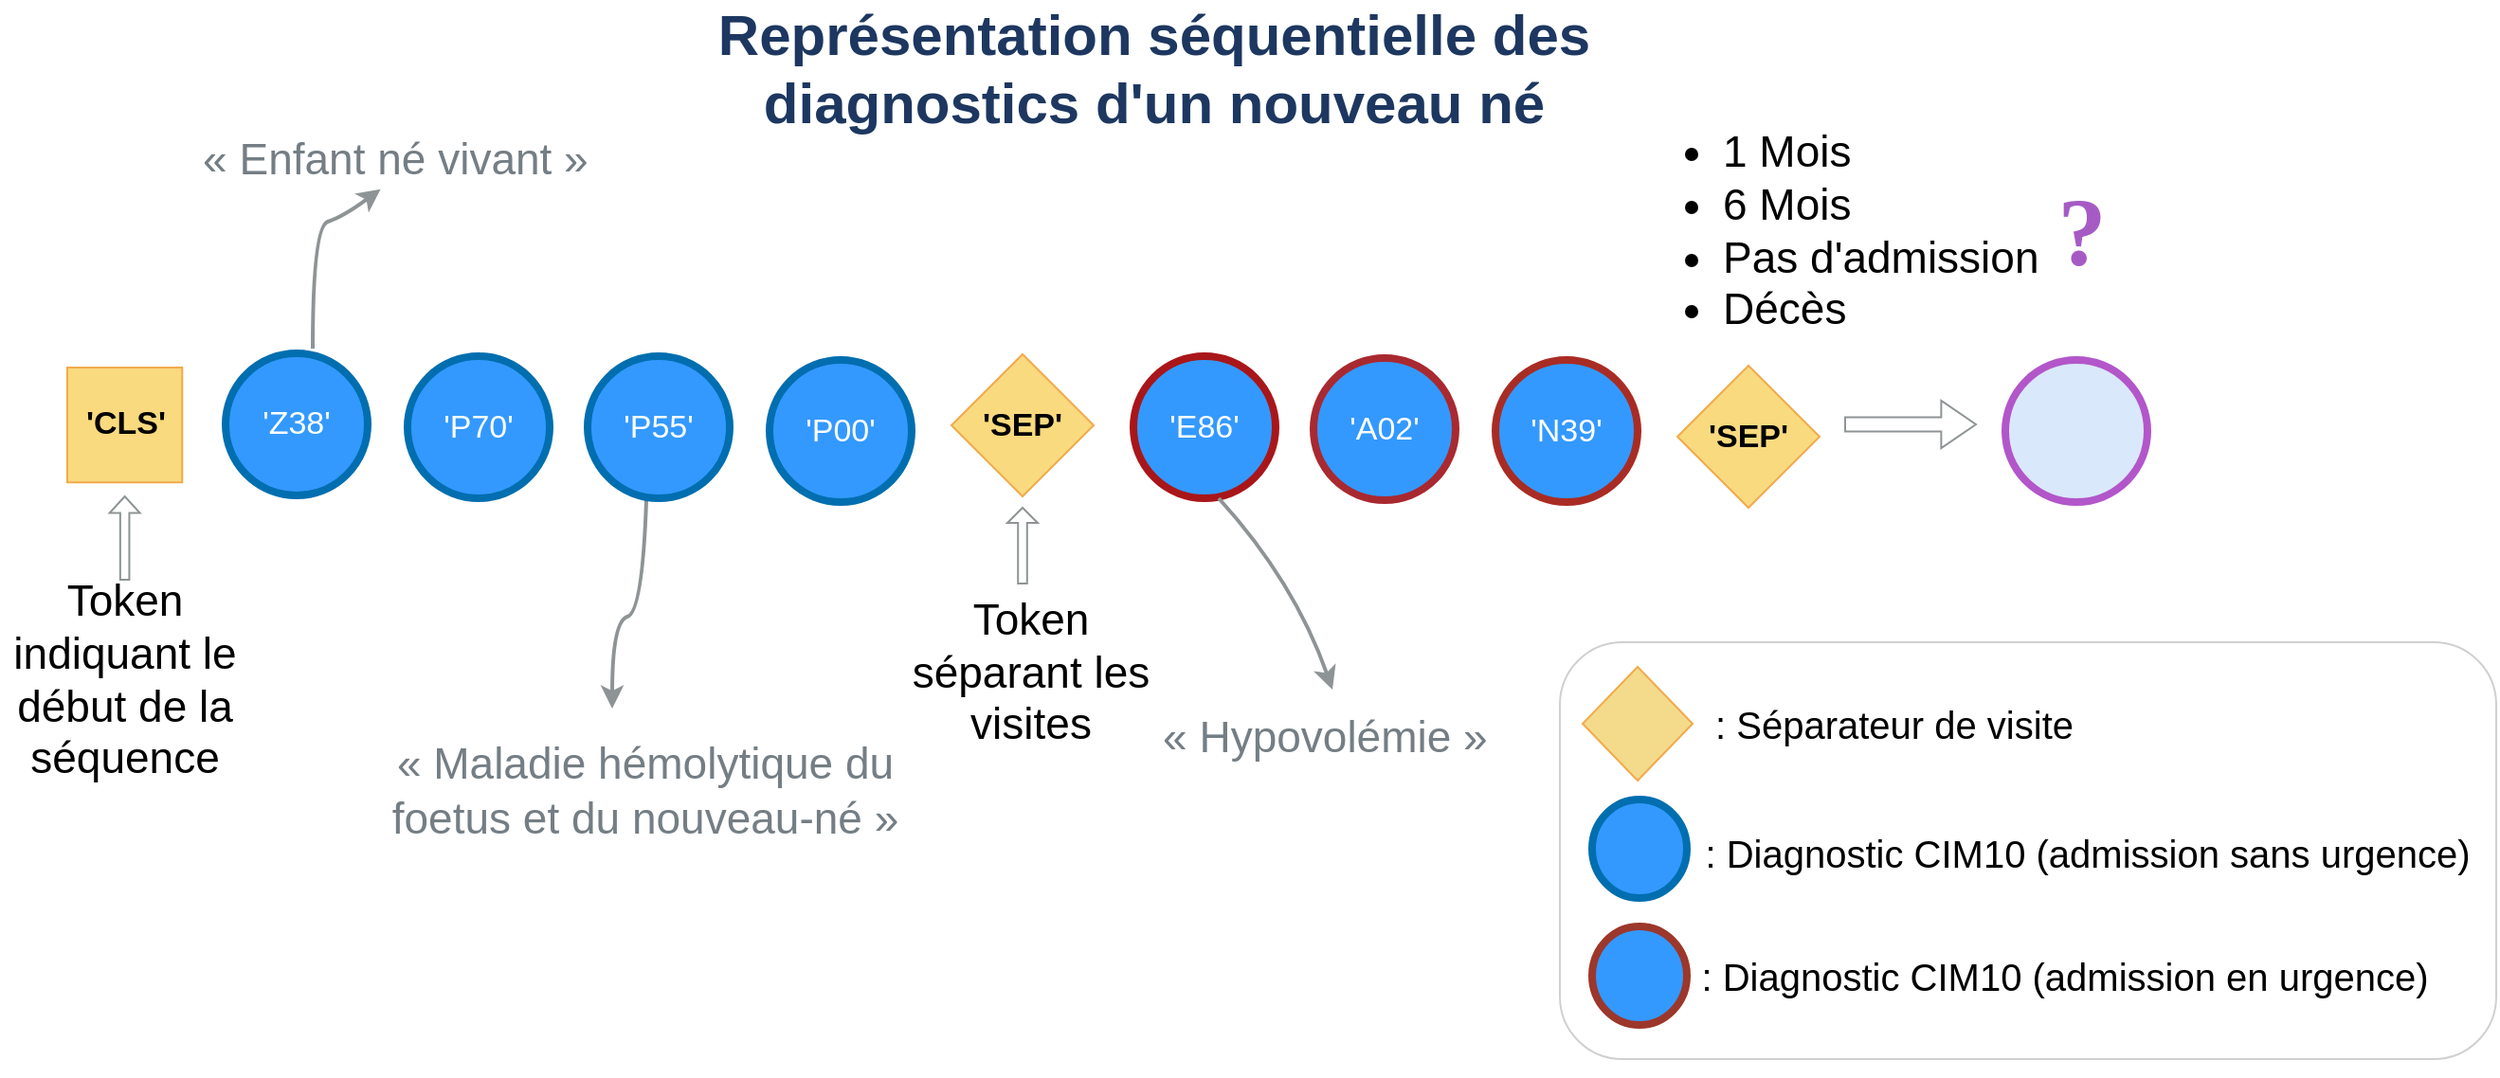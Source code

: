 <mxfile version="27.0.2">
  <diagram name="Page-1" id="4F-CxtZxwAVtAaBu6MW3">
    <mxGraphModel dx="628" dy="954" grid="1" gridSize="10" guides="1" tooltips="1" connect="1" arrows="1" fold="1" page="1" pageScale="1" pageWidth="827" pageHeight="1169" math="0" shadow="0">
      <root>
        <mxCell id="0" />
        <mxCell id="1" parent="0" />
        <mxCell id="r7YeVfHPNkTqQem7HZXz-27" value="&lt;div style=&quot;font-size: 27px;&quot;&gt;&lt;br&gt;&lt;/div&gt;" style="text;html=1;align=center;verticalAlign=middle;resizable=0;points=[];autosize=1;strokeColor=none;fillColor=none;fontSize=26;fontFamily=Arial;" parent="1" vertex="1">
          <mxGeometry x="2220" y="750" width="20" height="50" as="geometry" />
        </mxCell>
        <mxCell id="r7YeVfHPNkTqQem7HZXz-30" value="&lt;font style=&quot;font-size: 23px;&quot;&gt;&amp;nbsp;« Enfant né vivant »&lt;font&gt;&lt;br&gt;&lt;/font&gt;&lt;/font&gt;" style="text;html=1;align=center;verticalAlign=middle;resizable=0;points=[];autosize=1;strokeColor=none;fillColor=none;fontColor=light-dark(#747e84, #ededed);fontSize=22;fontFamily=Arial;" parent="1" vertex="1">
          <mxGeometry x="1717" y="720" width="230" height="40" as="geometry" />
        </mxCell>
        <mxCell id="r7YeVfHPNkTqQem7HZXz-35" value="&lt;h1&gt;&lt;font style=&quot;font-size: 23px;&quot;&gt;&lt;span&gt;&lt;span style=&quot;font-weight: normal;&quot;&gt;« Maladie hémolytique du foetus et du nouveau-né »&lt;/span&gt;&lt;/span&gt;&lt;font&gt;&lt;font&gt;&lt;br&gt;&lt;/font&gt;&lt;/font&gt;&lt;/font&gt;&lt;/h1&gt;" style="text;html=1;strokeColor=none;fillColor=none;align=center;verticalAlign=middle;whiteSpace=wrap;rounded=0;fontSize=12;fontColor=light-dark(#747e84, #ededed);fontFamily=Arial;" parent="1" vertex="1">
          <mxGeometry x="1825" y="1049" width="285" height="48" as="geometry" />
        </mxCell>
        <mxCell id="r7YeVfHPNkTqQem7HZXz-37" value="" style="curved=1;endArrow=classic;html=1;rounded=0;strokeWidth=2;strokeColor=light-dark(#8e9495, #ededed);fontFamily=Arial;" parent="1" edge="1">
          <mxGeometry width="50" height="50" relative="1" as="geometry">
            <mxPoint x="1968" y="920" as="sourcePoint" />
            <mxPoint x="1950" y="1030" as="targetPoint" />
            <Array as="points">
              <mxPoint x="1966" y="979" />
              <mxPoint x="1950" y="984" />
            </Array>
          </mxGeometry>
        </mxCell>
        <mxCell id="r7YeVfHPNkTqQem7HZXz-48" value="&lt;font style=&quot;font-size: 23px;&quot;&gt;&lt;font&gt;Token indiquant le début de la séquence&lt;/font&gt;&lt;/font&gt;" style="text;html=1;strokeColor=none;fillColor=none;align=center;verticalAlign=middle;whiteSpace=wrap;rounded=0;fontSize=21;fontFamily=Arial;" parent="1" vertex="1">
          <mxGeometry x="1627.82" y="1000" width="130" height="30" as="geometry" />
        </mxCell>
        <mxCell id="r7YeVfHPNkTqQem7HZXz-54" value="" style="shape=singleArrow;whiteSpace=wrap;html=1;rotation=-90;strokeColor=light-dark(#8e9495, #ededed);fontFamily=Arial;" parent="1" vertex="1">
          <mxGeometry x="1670.82" y="932" width="44" height="16" as="geometry" />
        </mxCell>
        <mxCell id="r7YeVfHPNkTqQem7HZXz-15" value="&lt;font color=&quot;#ffffff&quot;&gt;&#39;P55&#39;&lt;/font&gt;" style="ellipse;whiteSpace=wrap;html=1;fillColor=#3399FF;flipH=1;strokeColor=#006EAF;movable=1;resizable=1;rotatable=1;deletable=1;editable=1;locked=0;connectable=1;strokeWidth=4;fontSize=17;fontFamily=Arial;" parent="1" vertex="1">
          <mxGeometry x="1937" y="844" width="75" height="75" as="geometry" />
        </mxCell>
        <mxCell id="r7YeVfHPNkTqQem7HZXz-16" value="&lt;font&gt;&#39;&lt;/font&gt;&lt;font&gt;Z38&lt;/font&gt;&lt;font&gt;&#39;&lt;/font&gt;" style="ellipse;whiteSpace=wrap;html=1;fillColor=#3399FF;flipH=1;strokeColor=#006EAF;fontColor=#ffffff;movable=1;resizable=1;rotatable=1;deletable=1;editable=1;locked=0;connectable=1;strokeWidth=4;fontSize=17;fontFamily=Arial;" parent="1" vertex="1">
          <mxGeometry x="1746" y="842.5" width="75" height="75" as="geometry" />
        </mxCell>
        <mxCell id="r7YeVfHPNkTqQem7HZXz-17" value="&lt;font color=&quot;#ffffff&quot;&gt;&#39;P70&#39;&lt;/font&gt;" style="ellipse;whiteSpace=wrap;html=1;fillColor=#3399FF;flipH=1;strokeColor=#006EAF;movable=1;resizable=1;rotatable=1;deletable=1;editable=1;locked=0;connectable=1;strokeWidth=4;fontSize=17;fontFamily=Arial;" parent="1" vertex="1">
          <mxGeometry x="1842" y="844" width="75" height="75" as="geometry" />
        </mxCell>
        <mxCell id="r7YeVfHPNkTqQem7HZXz-18" value="&lt;font color=&quot;#ffffff&quot;&gt;&#39;P00&#39;&lt;/font&gt;" style="ellipse;whiteSpace=wrap;html=1;fillColor=#3399FF;flipH=1;strokeColor=#006EAF;movable=1;resizable=1;rotatable=1;deletable=1;editable=1;locked=0;connectable=1;strokeWidth=4;fontSize=17;fontFamily=Arial;" parent="1" vertex="1">
          <mxGeometry x="2033" y="846" width="75" height="75" as="geometry" />
        </mxCell>
        <mxCell id="r7YeVfHPNkTqQem7HZXz-19" value="&lt;b&gt;&lt;font&gt;&#39;SEP&#39;&lt;/font&gt;&lt;/b&gt;" style="rhombus;whiteSpace=wrap;html=1;flipH=1;direction=north;fillColor=light-dark(#f9da7f, #281d00);strokeColor=light-dark(#f2aa4c, #6d5100);movable=1;resizable=1;rotatable=1;deletable=1;editable=1;locked=0;connectable=1;fontSize=17;fontFamily=Arial;" parent="1" vertex="1">
          <mxGeometry x="2129" y="843" width="75" height="75" as="geometry" />
        </mxCell>
        <mxCell id="r7YeVfHPNkTqQem7HZXz-20" value="&lt;font color=&quot;#ffffff&quot;&gt;&#39;E86&#39;&lt;/font&gt;" style="ellipse;whiteSpace=wrap;html=1;fillColor=#3399FF;flipH=1;strokeColor=light-dark(#a9161a, #51afe7);movable=1;resizable=1;rotatable=1;deletable=1;editable=1;locked=0;connectable=1;strokeWidth=4;fontSize=17;fontFamily=Arial;" parent="1" vertex="1">
          <mxGeometry x="2225" y="844" width="75" height="75" as="geometry" />
        </mxCell>
        <mxCell id="r7YeVfHPNkTqQem7HZXz-21" value="&lt;font color=&quot;#ffffff&quot;&gt;&#39;A02&#39;&lt;/font&gt;" style="ellipse;whiteSpace=wrap;html=1;fillColor=#3399FF;flipH=1;strokeColor=light-dark(#a92930, #51afe7);movable=1;resizable=1;rotatable=1;deletable=1;editable=1;locked=0;connectable=1;strokeWidth=4;fontSize=17;fontFamily=Arial;" parent="1" vertex="1">
          <mxGeometry x="2320" y="845" width="75" height="75" as="geometry" />
        </mxCell>
        <mxCell id="r7YeVfHPNkTqQem7HZXz-22" value="&lt;font color=&quot;#ffffff&quot;&gt;&#39;N39&#39;&lt;/font&gt;" style="ellipse;whiteSpace=wrap;html=1;fillColor=#3399FF;flipH=1;strokeColor=light-dark(#a92c24, #51afe7);movable=1;resizable=1;rotatable=1;deletable=1;editable=1;locked=0;connectable=1;strokeWidth=4;fontSize=17;fontFamily=Arial;" parent="1" vertex="1">
          <mxGeometry x="2416" y="846" width="75" height="75" as="geometry" />
        </mxCell>
        <mxCell id="r7YeVfHPNkTqQem7HZXz-23" value="&lt;b&gt;&lt;font&gt;&#39;SEP&#39;&lt;/font&gt;&lt;/b&gt;" style="rhombus;whiteSpace=wrap;html=1;flipH=1;fillColor=light-dark(#f9da7f, #281d00);strokeColor=light-dark(#f2aa4c, #6d5100);movable=1;resizable=1;rotatable=1;deletable=1;editable=1;locked=0;connectable=1;fontSize=17;fontFamily=Arial;" parent="1" vertex="1">
          <mxGeometry x="2512" y="849" width="75" height="75" as="geometry" />
        </mxCell>
        <mxCell id="r7YeVfHPNkTqQem7HZXz-24" value="" style="ellipse;whiteSpace=wrap;html=1;fillColor=#dae8fc;flipH=1;strokeColor=light-dark(#b256ca, #5c79a3);movable=1;resizable=1;rotatable=1;deletable=1;editable=1;locked=0;connectable=1;strokeWidth=4;fontFamily=Arial;" parent="1" vertex="1">
          <mxGeometry x="2685" y="846" width="75" height="75" as="geometry" />
        </mxCell>
        <mxCell id="r7YeVfHPNkTqQem7HZXz-25" value="&lt;b&gt;&lt;font&gt;&#39;CLS&#39;&lt;/font&gt;&lt;/b&gt;" style="whiteSpace=wrap;html=1;aspect=fixed;direction=east;flipH=1;flipV=1;strokeColor=light-dark(#f2aa4c, #6d5100);fillColor=light-dark(#f9da7f, #281d00);movable=1;resizable=1;rotatable=1;deletable=1;editable=1;locked=0;connectable=1;fontSize=17;fontFamily=Arial;" parent="1" vertex="1">
          <mxGeometry x="1662.5" y="850" width="60.63" height="60.63" as="geometry" />
        </mxCell>
        <mxCell id="r7YeVfHPNkTqQem7HZXz-57" value="&lt;font&gt;&lt;font&gt;Token séparant les visites&lt;/font&gt;&lt;/font&gt;&lt;u&gt;&lt;font&gt;&lt;font&gt;&lt;br&gt;&lt;/font&gt;&lt;/font&gt;&lt;/u&gt;" style="text;html=1;strokeColor=none;fillColor=none;align=center;verticalAlign=middle;whiteSpace=wrap;rounded=0;fontSize=23;fontFamily=Arial;" parent="1" vertex="1">
          <mxGeometry x="2092" y="972" width="158" height="78" as="geometry" />
        </mxCell>
        <mxCell id="r7YeVfHPNkTqQem7HZXz-59" value="" style="shape=singleArrow;whiteSpace=wrap;html=1;direction=north;strokeColor=light-dark(#8e9495, #ededed);fontFamily=Arial;" parent="1" vertex="1">
          <mxGeometry x="2158.5" y="924" width="16" height="40" as="geometry" />
        </mxCell>
        <mxCell id="r7YeVfHPNkTqQem7HZXz-64" value="&lt;h1&gt;&lt;font style=&quot;font-size: 23px;&quot;&gt;&amp;nbsp;&lt;font&gt;&lt;font&gt;&lt;span style=&quot;font-weight: normal;&quot;&gt;« Hypovolémie »&lt;/span&gt;&lt;/font&gt;&lt;/font&gt;&lt;font&gt;&lt;font&gt;&lt;br&gt;&lt;/font&gt;&lt;/font&gt;&lt;/font&gt;&lt;/h1&gt;" style="text;html=1;strokeColor=none;fillColor=none;align=center;verticalAlign=middle;whiteSpace=wrap;rounded=0;fontSize=12;fontColor=light-dark(#747e84, #ededed);fontFamily=Arial;" parent="1" vertex="1">
          <mxGeometry x="2220" y="1030" width="206" height="30" as="geometry" />
        </mxCell>
        <mxCell id="r7YeVfHPNkTqQem7HZXz-65" value="" style="curved=1;endArrow=classic;html=1;rounded=0;strokeWidth=2;strokeColor=light-dark(#8e9495, #ededed);fontFamily=Arial;" parent="1" edge="1">
          <mxGeometry width="50" height="50" relative="1" as="geometry">
            <mxPoint x="2270" y="919" as="sourcePoint" />
            <mxPoint x="2330" y="1020" as="targetPoint" />
            <Array as="points">
              <mxPoint x="2310" y="963" />
            </Array>
          </mxGeometry>
        </mxCell>
        <mxCell id="5yqGZo9LkGYmuH6p14GC-2" value="&lt;div style=&quot;font-size: 27px;&quot;&gt;&lt;font style=&quot;font-size: 30px; color: light-dark(rgb(29, 55, 96), rgb(237, 237, 237));&quot;&gt;&lt;b&gt;Représentation séquentielle des diagnostics d&#39;un nouveau né&lt;/b&gt;&lt;/font&gt;&lt;/div&gt;" style="text;html=1;align=center;verticalAlign=middle;whiteSpace=wrap;rounded=0;fontFamily=Arial;" parent="1" vertex="1">
          <mxGeometry x="1956" y="692" width="560" as="geometry" />
        </mxCell>
        <mxCell id="5yqGZo9LkGYmuH6p14GC-3" value="" style="rounded=1;whiteSpace=wrap;html=1;strokeColor=light-dark(#d0d0d0, #ededed);fontFamily=Arial;" parent="1" vertex="1">
          <mxGeometry x="2450" y="995" width="494" height="220" as="geometry" />
        </mxCell>
        <mxCell id="5yqGZo9LkGYmuH6p14GC-5" value="" style="rhombus;whiteSpace=wrap;html=1;flipH=1;fillColor=light-dark(#f4db8b, #281d00);strokeColor=light-dark(#f2aa4c, #6d5100);movable=1;resizable=1;rotatable=1;deletable=1;editable=1;locked=0;connectable=1;fontFamily=Arial;" parent="1" vertex="1">
          <mxGeometry x="2462" y="1008" width="58" height="60" as="geometry" />
        </mxCell>
        <mxCell id="5yqGZo9LkGYmuH6p14GC-6" value="&lt;div&gt;&lt;br&gt;&lt;/div&gt;&lt;div&gt;&lt;br&gt;&lt;/div&gt;" style="ellipse;whiteSpace=wrap;html=1;fillColor=#3399FF;flipH=1;strokeColor=#006EAF;movable=1;resizable=1;rotatable=1;deletable=1;editable=1;locked=0;connectable=1;strokeWidth=4;fontFamily=Arial;" parent="1" vertex="1">
          <mxGeometry x="2467" y="1078" width="50" height="52" as="geometry" />
        </mxCell>
        <mxCell id="5yqGZo9LkGYmuH6p14GC-7" value="&lt;font style=&quot;font-size: 20px;&quot;&gt;: Diagnostic CIM10 (admission sans urgence)&lt;/font&gt;" style="text;html=1;align=center;verticalAlign=middle;resizable=0;points=[];autosize=1;strokeColor=none;fillColor=none;fontFamily=Arial;" parent="1" vertex="1">
          <mxGeometry x="2513" y="1086" width="430" height="40" as="geometry" />
        </mxCell>
        <mxCell id="5yqGZo9LkGYmuH6p14GC-8" value="&lt;font style=&quot;font-size: 20px;&quot;&gt;: Séparateur de visite&lt;/font&gt;" style="text;html=1;align=center;verticalAlign=middle;resizable=0;points=[];autosize=1;strokeColor=none;fillColor=none;fontFamily=Arial;" parent="1" vertex="1">
          <mxGeometry x="2521" y="1018" width="210" height="40" as="geometry" />
        </mxCell>
        <mxCell id="5yqGZo9LkGYmuH6p14GC-11" value="" style="curved=1;endArrow=classic;html=1;rounded=0;entryX=0.48;entryY=1.096;entryDx=0;entryDy=0;entryPerimeter=0;strokeWidth=2;strokeColor=light-dark(#8e9495, #ededed);fontFamily=Arial;" parent="1" edge="1">
          <mxGeometry width="50" height="50" relative="1" as="geometry">
            <mxPoint x="1792" y="840" as="sourcePoint" />
            <mxPoint x="1827.8" y="755.84" as="targetPoint" />
            <Array as="points">
              <mxPoint x="1792" y="775.5" />
              <mxPoint x="1808" y="770.5" />
            </Array>
          </mxGeometry>
        </mxCell>
        <mxCell id="5yqGZo9LkGYmuH6p14GC-12" value="" style="shape=flexArrow;endArrow=classic;html=1;rounded=0;width=7.416;endSize=5.771;endWidth=16.775;strokeWidth=1;strokeColor=light-dark(#8e9495, #ededed);fontFamily=Arial;" parent="1" edge="1">
          <mxGeometry width="50" height="50" relative="1" as="geometry">
            <mxPoint x="2600" y="880" as="sourcePoint" />
            <mxPoint x="2670" y="880" as="targetPoint" />
          </mxGeometry>
        </mxCell>
        <mxCell id="5yqGZo9LkGYmuH6p14GC-13" value="&lt;div align=&quot;left&quot;&gt;&lt;ul&gt;&lt;li&gt;&lt;font style=&quot;font-size: 23px;&quot;&gt;&lt;font&gt;1 Mois&lt;/font&gt;&lt;/font&gt;&lt;/li&gt;&lt;li&gt;&lt;font style=&quot;font-size: 23px;&quot;&gt;&lt;font&gt;6 Mois&lt;/font&gt;&lt;/font&gt;&lt;/li&gt;&lt;li&gt;&lt;font style=&quot;font-size: 23px;&quot;&gt;&lt;font&gt;Pas d&#39;admission&lt;/font&gt;&lt;/font&gt;&lt;/li&gt;&lt;li&gt;&lt;font style=&quot;font-size: 23px;&quot;&gt;&lt;font&gt;Décès&lt;/font&gt;&lt;/font&gt;&lt;/li&gt;&lt;/ul&gt;&lt;/div&gt;" style="text;html=1;align=left;verticalAlign=middle;whiteSpace=wrap;rounded=0;fontSize=22;fontFamily=Arial;" parent="1" vertex="1">
          <mxGeometry x="2494" y="733" width="225" height="90" as="geometry" />
        </mxCell>
        <mxCell id="5yqGZo9LkGYmuH6p14GC-14" value="&lt;font face=&quot;Times New Roman&quot;&gt;&lt;b&gt;&lt;font&gt;?&lt;/font&gt;&lt;/b&gt;&lt;/font&gt;" style="text;html=1;align=center;verticalAlign=middle;resizable=0;points=[];autosize=1;strokeColor=none;fillColor=none;fontSize=51;fontColor=light-dark(#a65bc4, #ededed);fontFamily=Arial;" parent="1" vertex="1">
          <mxGeometry x="2700" y="739" width="50" height="80" as="geometry" />
        </mxCell>
        <mxCell id="5yqGZo9LkGYmuH6p14GC-15" style="edgeStyle=orthogonalEdgeStyle;rounded=0;orthogonalLoop=1;jettySize=auto;html=1;exitX=0.5;exitY=1;exitDx=0;exitDy=0;fontFamily=Arial;" parent="1" source="5yqGZo9LkGYmuH6p14GC-3" target="5yqGZo9LkGYmuH6p14GC-3" edge="1">
          <mxGeometry relative="1" as="geometry" />
        </mxCell>
        <mxCell id="5yqGZo9LkGYmuH6p14GC-20" value="&lt;div&gt;&lt;br&gt;&lt;/div&gt;&lt;div&gt;&lt;br&gt;&lt;/div&gt;" style="ellipse;whiteSpace=wrap;html=1;fillColor=#3399FF;flipH=1;strokeColor=light-dark(#9c372b, #51afe7);movable=1;resizable=1;rotatable=1;deletable=1;editable=1;locked=0;connectable=1;strokeWidth=4;fontFamily=Arial;" parent="1" vertex="1">
          <mxGeometry x="2467" y="1145" width="50" height="52" as="geometry" />
        </mxCell>
        <mxCell id="5yqGZo9LkGYmuH6p14GC-21" value="&lt;font style=&quot;font-size: 20px;&quot;&gt;: Diagnostic CIM10 (admission en urgence)&lt;/font&gt;" style="text;html=1;align=center;verticalAlign=middle;resizable=0;points=[];autosize=1;strokeColor=none;fillColor=none;fontFamily=Arial;" parent="1" vertex="1">
          <mxGeometry x="2511" y="1151" width="410" height="40" as="geometry" />
        </mxCell>
      </root>
    </mxGraphModel>
  </diagram>
</mxfile>
